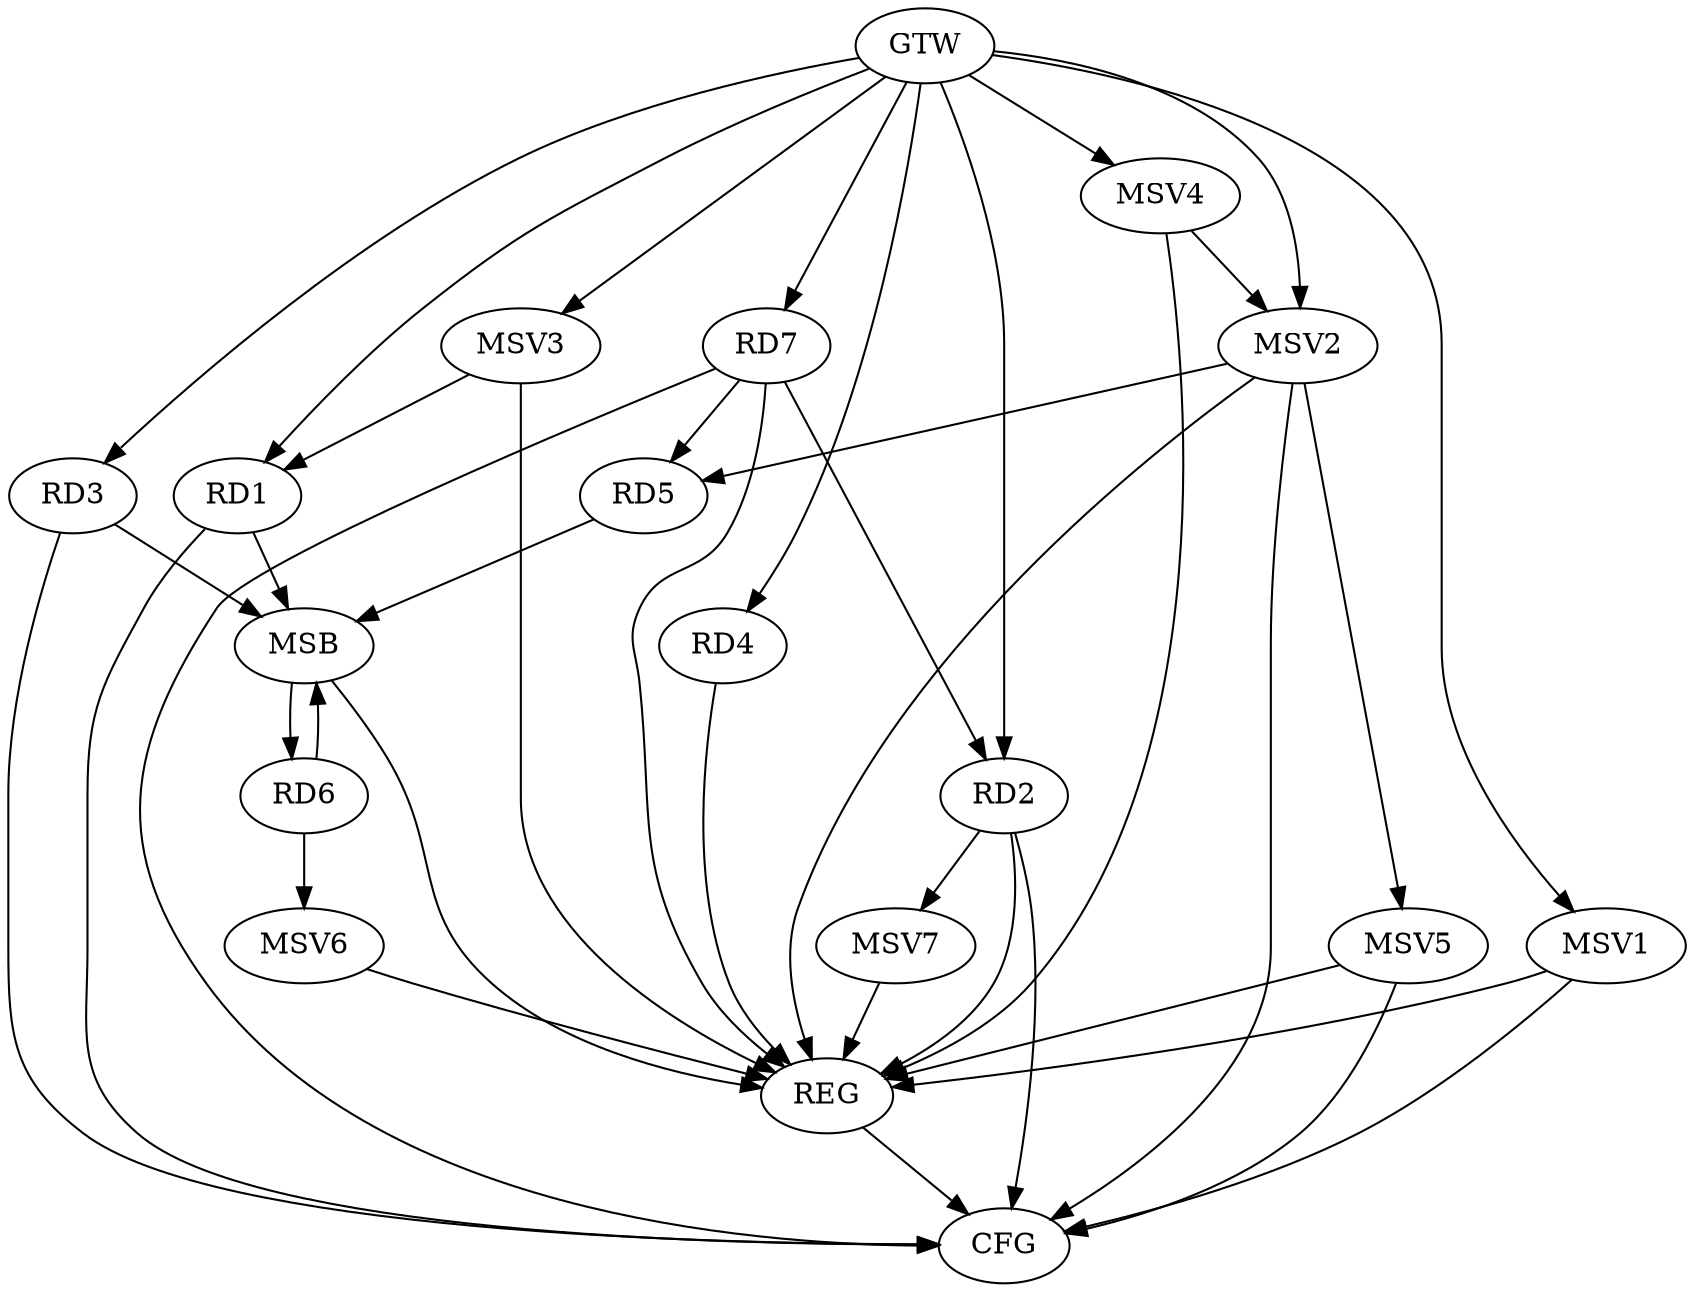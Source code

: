 strict digraph G {
  RD1 [ label="RD1" ];
  RD2 [ label="RD2" ];
  RD3 [ label="RD3" ];
  RD4 [ label="RD4" ];
  RD5 [ label="RD5" ];
  RD6 [ label="RD6" ];
  RD7 [ label="RD7" ];
  GTW [ label="GTW" ];
  REG [ label="REG" ];
  MSB [ label="MSB" ];
  CFG [ label="CFG" ];
  MSV1 [ label="MSV1" ];
  MSV2 [ label="MSV2" ];
  MSV3 [ label="MSV3" ];
  MSV4 [ label="MSV4" ];
  MSV5 [ label="MSV5" ];
  MSV6 [ label="MSV6" ];
  MSV7 [ label="MSV7" ];
  RD7 -> RD5;
  GTW -> RD1;
  GTW -> RD2;
  GTW -> RD3;
  GTW -> RD4;
  GTW -> RD7;
  RD2 -> REG;
  RD4 -> REG;
  RD7 -> REG;
  RD1 -> MSB;
  MSB -> REG;
  RD3 -> MSB;
  MSB -> RD6;
  RD5 -> MSB;
  RD6 -> MSB;
  RD1 -> CFG;
  RD3 -> CFG;
  RD2 -> CFG;
  REG -> CFG;
  RD7 -> CFG;
  RD7 -> RD2;
  GTW -> MSV1;
  MSV1 -> REG;
  MSV1 -> CFG;
  MSV2 -> RD5;
  GTW -> MSV2;
  MSV2 -> REG;
  MSV2 -> CFG;
  MSV3 -> RD1;
  GTW -> MSV3;
  MSV3 -> REG;
  MSV4 -> MSV2;
  GTW -> MSV4;
  MSV4 -> REG;
  MSV2 -> MSV5;
  MSV5 -> REG;
  MSV5 -> CFG;
  RD6 -> MSV6;
  MSV6 -> REG;
  RD2 -> MSV7;
  MSV7 -> REG;
}
